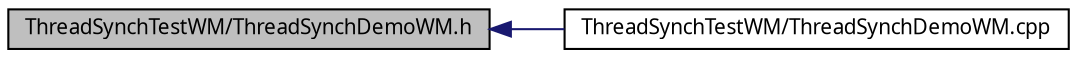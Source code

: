 digraph G
{
  edge [fontname="FreeSans.ttf",fontsize=10,labelfontname="FreeSans.ttf",labelfontsize=10];
  node [fontname="FreeSans.ttf",fontsize=10,shape=record];
  rankdir=LR;
  Node1 [label="ThreadSynchTestWM/ThreadSynchDemoWM.h",height=0.2,width=0.4,color="black", fillcolor="grey75", style="filled" fontcolor="black"];
  Node1 -> Node2 [dir=back,color="midnightblue",fontsize=10,style="solid",fontname="FreeSans.ttf"];
  Node2 [label="ThreadSynchTestWM/ThreadSynchDemoWM.cpp",height=0.2,width=0.4,color="black", fillcolor="white", style="filled",URL="$_thread_synch_demo_w_m_8cpp.html"];
}
